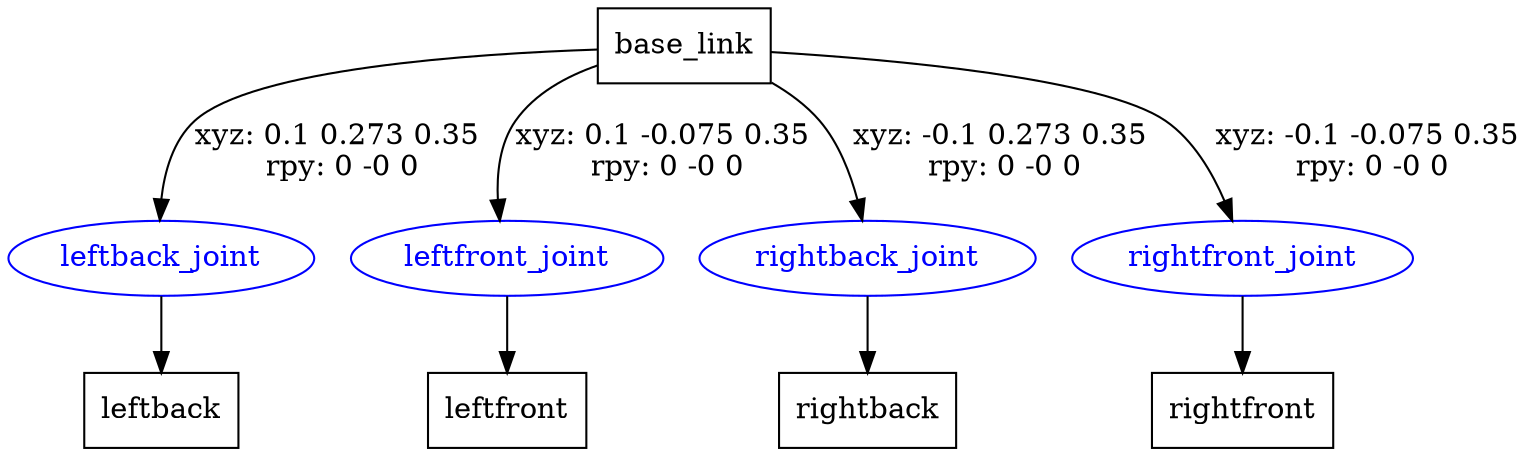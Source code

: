 digraph G {
node [shape=box];
"base_link" [label="base_link"];
"leftback" [label="leftback"];
"leftfront" [label="leftfront"];
"rightback" [label="rightback"];
"rightfront" [label="rightfront"];
node [shape=ellipse, color=blue, fontcolor=blue];
"base_link" -> "leftback_joint" [label="xyz: 0.1 0.273 0.35 \nrpy: 0 -0 0"]
"leftback_joint" -> "leftback"
"base_link" -> "leftfront_joint" [label="xyz: 0.1 -0.075 0.35 \nrpy: 0 -0 0"]
"leftfront_joint" -> "leftfront"
"base_link" -> "rightback_joint" [label="xyz: -0.1 0.273 0.35 \nrpy: 0 -0 0"]
"rightback_joint" -> "rightback"
"base_link" -> "rightfront_joint" [label="xyz: -0.1 -0.075 0.35 \nrpy: 0 -0 0"]
"rightfront_joint" -> "rightfront"
}
